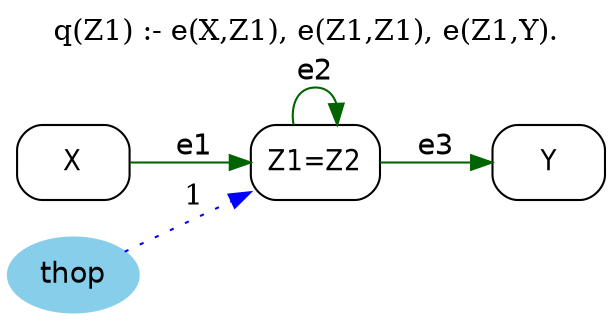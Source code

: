 digraph G {
	graph [bb="0,0,272.19,146",
		label="q(Z1) :- e(X,Z1), e(Z1,Z1), e(Z1,Y).",
		labelloc=t,
		lheight=0.21,
		lp="136.1,134.5",
		lwidth=2.85,
		rankdir=LR
	];
	node [label="\N"];
	Z1	 [fontname="Helvetica-Narrow",
		height=0.5,
		label="Z1=Z2",
		pos="137.69,72",
		shape=box,
		style=rounded,
		width=0.79167];
	Z1 -> Z1	 [color=darkgreen,
		fontname=helvetica,
		label=e2,
		lp="137.69,115.5",
		pos="e,147.46,90.153 127.93,90.153 126.42,99.539 129.68,108 137.69,108 142.58,108 145.7,104.86 147.05,100.28"];
	Y	 [fontname="Helvetica-Narrow",
		height=0.5,
		pos="245.19,72",
		shape=box,
		style=rounded,
		width=0.75];
	Z1 -> Y	 [color=darkgreen,
		fontname=helvetica,
		label=e3,
		lp="192.19,79.5",
		pos="e,218.02,72 166.22,72 179.01,72 194.26,72 207.94,72"];
	X	 [fontname="Helvetica-Narrow",
		height=0.5,
		pos="28.597,72",
		shape=box,
		style=rounded,
		width=0.75];
	X -> Z1	 [color=darkgreen,
		fontname=helvetica,
		label=e1,
		lp="83.195,79.5",
		pos="e,108.89,72 55.846,72 68.847,72 84.636,72 98.865,72"];
	thop	 [color=skyblue,
		fillcolor=skyblue,
		fontname=helvetica,
		height=0.5,
		pos="28.597,18",
		shape=oval,
		style="filled,rounded",
		width=0.79437];
	thop -> Z1	 [color=blue,
		constraint=false,
		label=1,
		lp="83.195,55.5",
		pos="e,108.88,57.739 51.203,29.189 65.185,36.11 83.491,45.171 99.66,53.174",
		style=dotted];
}
